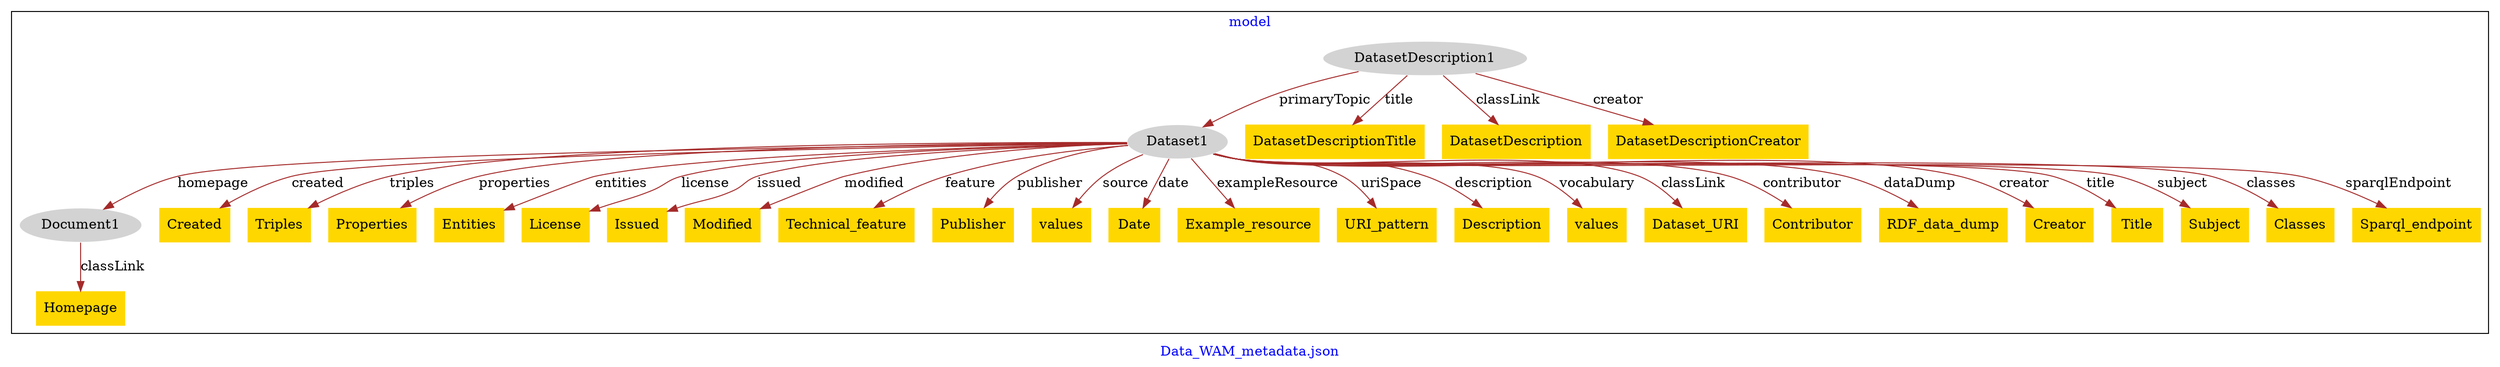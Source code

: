 digraph n0 {
fontcolor="blue"
remincross="true"
label="Data_WAM_metadata.json"
subgraph cluster {
label="model"
n2[style="filled",color="white",fillcolor="lightgray",label="Dataset1"];
n3[style="filled",color="white",fillcolor="lightgray",label="Document1"];
n4[style="filled",color="white",fillcolor="lightgray",label="DatasetDescription1"];
n5[shape="plaintext",style="filled",fillcolor="gold",label="Homepage"];
n6[shape="plaintext",style="filled",fillcolor="gold",label="DatasetDescriptionTitle"];
n7[shape="plaintext",style="filled",fillcolor="gold",label="Created"];
n8[shape="plaintext",style="filled",fillcolor="gold",label="Triples"];
n9[shape="plaintext",style="filled",fillcolor="gold",label="Properties"];
n10[shape="plaintext",style="filled",fillcolor="gold",label="Entities"];
n11[shape="plaintext",style="filled",fillcolor="gold",label="License"];
n12[shape="plaintext",style="filled",fillcolor="gold",label="Issued"];
n13[shape="plaintext",style="filled",fillcolor="gold",label="Modified"];
n14[shape="plaintext",style="filled",fillcolor="gold",label="Technical_feature"];
n15[shape="plaintext",style="filled",fillcolor="gold",label="Publisher"];
n16[shape="plaintext",style="filled",fillcolor="gold",label="values"];
n17[shape="plaintext",style="filled",fillcolor="gold",label="Date"];
n18[shape="plaintext",style="filled",fillcolor="gold",label="Example_resource"];
n19[shape="plaintext",style="filled",fillcolor="gold",label="URI_pattern"];
n20[shape="plaintext",style="filled",fillcolor="gold",label="Description"];
n21[shape="plaintext",style="filled",fillcolor="gold",label="values"];
n22[shape="plaintext",style="filled",fillcolor="gold",label="DatasetDescription"];
n23[shape="plaintext",style="filled",fillcolor="gold",label="Dataset_URI"];
n24[shape="plaintext",style="filled",fillcolor="gold",label="Contributor"];
n25[shape="plaintext",style="filled",fillcolor="gold",label="RDF_data_dump"];
n26[shape="plaintext",style="filled",fillcolor="gold",label="Creator"];
n27[shape="plaintext",style="filled",fillcolor="gold",label="Title"];
n28[shape="plaintext",style="filled",fillcolor="gold",label="Subject"];
n29[shape="plaintext",style="filled",fillcolor="gold",label="Classes"];
n30[shape="plaintext",style="filled",fillcolor="gold",label="DatasetDescriptionCreator"];
n31[shape="plaintext",style="filled",fillcolor="gold",label="Sparql_endpoint"];
}
n2 -> n3[color="brown",fontcolor="black",label="homepage"]
n4 -> n2[color="brown",fontcolor="black",label="primaryTopic"]
n3 -> n5[color="brown",fontcolor="black",label="classLink"]
n4 -> n6[color="brown",fontcolor="black",label="title"]
n2 -> n7[color="brown",fontcolor="black",label="created"]
n2 -> n8[color="brown",fontcolor="black",label="triples"]
n2 -> n9[color="brown",fontcolor="black",label="properties"]
n2 -> n10[color="brown",fontcolor="black",label="entities"]
n2 -> n11[color="brown",fontcolor="black",label="license"]
n2 -> n12[color="brown",fontcolor="black",label="issued"]
n2 -> n13[color="brown",fontcolor="black",label="modified"]
n2 -> n14[color="brown",fontcolor="black",label="feature"]
n2 -> n15[color="brown",fontcolor="black",label="publisher"]
n2 -> n16[color="brown",fontcolor="black",label="source"]
n2 -> n17[color="brown",fontcolor="black",label="date"]
n2 -> n18[color="brown",fontcolor="black",label="exampleResource"]
n2 -> n19[color="brown",fontcolor="black",label="uriSpace"]
n2 -> n20[color="brown",fontcolor="black",label="description"]
n2 -> n21[color="brown",fontcolor="black",label="vocabulary"]
n4 -> n22[color="brown",fontcolor="black",label="classLink"]
n2 -> n23[color="brown",fontcolor="black",label="classLink"]
n2 -> n24[color="brown",fontcolor="black",label="contributor"]
n2 -> n25[color="brown",fontcolor="black",label="dataDump"]
n2 -> n26[color="brown",fontcolor="black",label="creator"]
n2 -> n27[color="brown",fontcolor="black",label="title"]
n2 -> n28[color="brown",fontcolor="black",label="subject"]
n2 -> n29[color="brown",fontcolor="black",label="classes"]
n4 -> n30[color="brown",fontcolor="black",label="creator"]
n2 -> n31[color="brown",fontcolor="black",label="sparqlEndpoint"]
}
